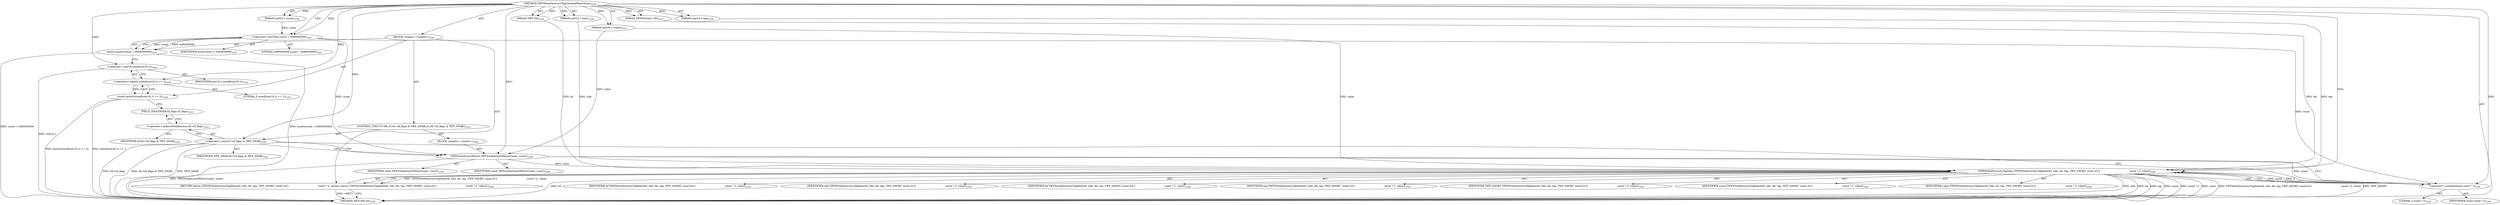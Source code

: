 digraph "TIFFWriteDirectoryTagCheckedShortArray" {  
"69992" [label = <(METHOD,TIFFWriteDirectoryTagCheckedShortArray)<SUB>2236</SUB>> ]
"69993" [label = <(PARAM,TIFF *tif)<SUB>2236</SUB>> ]
"69994" [label = <(PARAM,uint32_t *ndir)<SUB>2236</SUB>> ]
"69995" [label = <(PARAM,TIFFDirEntry *dir)<SUB>2237</SUB>> ]
"69996" [label = <(PARAM,uint16_t tag)<SUB>2238</SUB>> ]
"69997" [label = <(PARAM,uint32_t count)<SUB>2238</SUB>> ]
"69998" [label = <(PARAM,uint16_t *value)<SUB>2239</SUB>> ]
"69999" [label = <(BLOCK,&lt;empty&gt;,&lt;empty&gt;)<SUB>2240</SUB>> ]
"70000" [label = <(assert,assert(count &lt; 0x80000000))<SUB>2241</SUB>> ]
"70001" [label = <(&lt;operator&gt;.lessThan,count &lt; 0x80000000)<SUB>2241</SUB>> ]
"70002" [label = <(IDENTIFIER,count,count &lt; 0x80000000)<SUB>2241</SUB>> ]
"70003" [label = <(LITERAL,0x80000000,count &lt; 0x80000000)<SUB>2241</SUB>> ]
"70004" [label = <(assert,assert(sizeof(uint16_t) == 2))<SUB>2242</SUB>> ]
"70005" [label = <(&lt;operator&gt;.equals,sizeof(uint16_t) == 2)<SUB>2242</SUB>> ]
"70006" [label = <(&lt;operator&gt;.sizeOf,sizeof(uint16_t))<SUB>2242</SUB>> ]
"70007" [label = <(IDENTIFIER,uint16_t,sizeof(uint16_t))<SUB>2242</SUB>> ]
"70008" [label = <(LITERAL,2,sizeof(uint16_t) == 2)<SUB>2242</SUB>> ]
"70009" [label = <(CONTROL_STRUCTURE,if (tif-&gt;tif_flags &amp; TIFF_SWAB),if (tif-&gt;tif_flags &amp; TIFF_SWAB))<SUB>2243</SUB>> ]
"70010" [label = <(&lt;operator&gt;.and,tif-&gt;tif_flags &amp; TIFF_SWAB)<SUB>2243</SUB>> ]
"70011" [label = <(&lt;operator&gt;.indirectFieldAccess,tif-&gt;tif_flags)<SUB>2243</SUB>> ]
"70012" [label = <(IDENTIFIER,tif,tif-&gt;tif_flags &amp; TIFF_SWAB)<SUB>2243</SUB>> ]
"70013" [label = <(FIELD_IDENTIFIER,tif_flags,tif_flags)<SUB>2243</SUB>> ]
"70014" [label = <(IDENTIFIER,TIFF_SWAB,tif-&gt;tif_flags &amp; TIFF_SWAB)<SUB>2243</SUB>> ]
"70015" [label = <(BLOCK,&lt;empty&gt;,&lt;empty&gt;)<SUB>2244</SUB>> ]
"70016" [label = <(TIFFSwabArrayOfShort,TIFFSwabArrayOfShort(value, count))<SUB>2244</SUB>> ]
"70017" [label = <(IDENTIFIER,value,TIFFSwabArrayOfShort(value, count))<SUB>2244</SUB>> ]
"70018" [label = <(IDENTIFIER,count,TIFFSwabArrayOfShort(value, count))<SUB>2244</SUB>> ]
"70019" [label = <(RETURN,return (TIFFWriteDirectoryTagData(tif, ndir, dir, tag, TIFF_SHORT, count,\012                                      count * 2, value));,return (TIFFWriteDirectoryTagData(tif, ndir, dir, tag, TIFF_SHORT, count,\012                                      count * 2, value));)<SUB>2245</SUB>> ]
"70020" [label = <(TIFFWriteDirectoryTagData,TIFFWriteDirectoryTagData(tif, ndir, dir, tag, TIFF_SHORT, count,\012                                      count * 2, value))<SUB>2245</SUB>> ]
"70021" [label = <(IDENTIFIER,tif,TIFFWriteDirectoryTagData(tif, ndir, dir, tag, TIFF_SHORT, count,\012                                      count * 2, value))<SUB>2245</SUB>> ]
"70022" [label = <(IDENTIFIER,ndir,TIFFWriteDirectoryTagData(tif, ndir, dir, tag, TIFF_SHORT, count,\012                                      count * 2, value))<SUB>2245</SUB>> ]
"70023" [label = <(IDENTIFIER,dir,TIFFWriteDirectoryTagData(tif, ndir, dir, tag, TIFF_SHORT, count,\012                                      count * 2, value))<SUB>2245</SUB>> ]
"70024" [label = <(IDENTIFIER,tag,TIFFWriteDirectoryTagData(tif, ndir, dir, tag, TIFF_SHORT, count,\012                                      count * 2, value))<SUB>2245</SUB>> ]
"70025" [label = <(IDENTIFIER,TIFF_SHORT,TIFFWriteDirectoryTagData(tif, ndir, dir, tag, TIFF_SHORT, count,\012                                      count * 2, value))<SUB>2245</SUB>> ]
"70026" [label = <(IDENTIFIER,count,TIFFWriteDirectoryTagData(tif, ndir, dir, tag, TIFF_SHORT, count,\012                                      count * 2, value))<SUB>2245</SUB>> ]
"70027" [label = <(&lt;operator&gt;.multiplication,count * 2)<SUB>2246</SUB>> ]
"70028" [label = <(IDENTIFIER,count,count * 2)<SUB>2246</SUB>> ]
"70029" [label = <(LITERAL,2,count * 2)<SUB>2246</SUB>> ]
"70030" [label = <(IDENTIFIER,value,TIFFWriteDirectoryTagData(tif, ndir, dir, tag, TIFF_SHORT, count,\012                                      count * 2, value))<SUB>2246</SUB>> ]
"70031" [label = <(METHOD_RETURN,int)<SUB>2236</SUB>> ]
  "69992" -> "69993"  [ label = "AST: "] 
  "69992" -> "69994"  [ label = "AST: "] 
  "69992" -> "69995"  [ label = "AST: "] 
  "69992" -> "69996"  [ label = "AST: "] 
  "69992" -> "69997"  [ label = "AST: "] 
  "69992" -> "69998"  [ label = "AST: "] 
  "69992" -> "69999"  [ label = "AST: "] 
  "69992" -> "70031"  [ label = "AST: "] 
  "69999" -> "70000"  [ label = "AST: "] 
  "69999" -> "70004"  [ label = "AST: "] 
  "69999" -> "70009"  [ label = "AST: "] 
  "69999" -> "70019"  [ label = "AST: "] 
  "70000" -> "70001"  [ label = "AST: "] 
  "70001" -> "70002"  [ label = "AST: "] 
  "70001" -> "70003"  [ label = "AST: "] 
  "70004" -> "70005"  [ label = "AST: "] 
  "70005" -> "70006"  [ label = "AST: "] 
  "70005" -> "70008"  [ label = "AST: "] 
  "70006" -> "70007"  [ label = "AST: "] 
  "70009" -> "70010"  [ label = "AST: "] 
  "70009" -> "70015"  [ label = "AST: "] 
  "70010" -> "70011"  [ label = "AST: "] 
  "70010" -> "70014"  [ label = "AST: "] 
  "70011" -> "70012"  [ label = "AST: "] 
  "70011" -> "70013"  [ label = "AST: "] 
  "70015" -> "70016"  [ label = "AST: "] 
  "70016" -> "70017"  [ label = "AST: "] 
  "70016" -> "70018"  [ label = "AST: "] 
  "70019" -> "70020"  [ label = "AST: "] 
  "70020" -> "70021"  [ label = "AST: "] 
  "70020" -> "70022"  [ label = "AST: "] 
  "70020" -> "70023"  [ label = "AST: "] 
  "70020" -> "70024"  [ label = "AST: "] 
  "70020" -> "70025"  [ label = "AST: "] 
  "70020" -> "70026"  [ label = "AST: "] 
  "70020" -> "70027"  [ label = "AST: "] 
  "70020" -> "70030"  [ label = "AST: "] 
  "70027" -> "70028"  [ label = "AST: "] 
  "70027" -> "70029"  [ label = "AST: "] 
  "70000" -> "70006"  [ label = "CFG: "] 
  "70004" -> "70013"  [ label = "CFG: "] 
  "70019" -> "70031"  [ label = "CFG: "] 
  "70001" -> "70000"  [ label = "CFG: "] 
  "70005" -> "70004"  [ label = "CFG: "] 
  "70010" -> "70016"  [ label = "CFG: "] 
  "70010" -> "70027"  [ label = "CFG: "] 
  "70020" -> "70019"  [ label = "CFG: "] 
  "70006" -> "70005"  [ label = "CFG: "] 
  "70011" -> "70010"  [ label = "CFG: "] 
  "70016" -> "70027"  [ label = "CFG: "] 
  "70027" -> "70020"  [ label = "CFG: "] 
  "70013" -> "70011"  [ label = "CFG: "] 
  "69992" -> "70001"  [ label = "CFG: "] 
  "70019" -> "70031"  [ label = "DDG: &lt;RET&gt;"] 
  "70000" -> "70031"  [ label = "DDG: count &lt; 0x80000000"] 
  "70000" -> "70031"  [ label = "DDG: assert(count &lt; 0x80000000)"] 
  "70004" -> "70031"  [ label = "DDG: sizeof(uint16_t) == 2"] 
  "70004" -> "70031"  [ label = "DDG: assert(sizeof(uint16_t) == 2)"] 
  "70010" -> "70031"  [ label = "DDG: tif-&gt;tif_flags"] 
  "70010" -> "70031"  [ label = "DDG: tif-&gt;tif_flags &amp; TIFF_SWAB"] 
  "70016" -> "70031"  [ label = "DDG: TIFFSwabArrayOfShort(value, count)"] 
  "70020" -> "70031"  [ label = "DDG: tif"] 
  "70020" -> "70031"  [ label = "DDG: ndir"] 
  "70020" -> "70031"  [ label = "DDG: dir"] 
  "70020" -> "70031"  [ label = "DDG: tag"] 
  "70020" -> "70031"  [ label = "DDG: count"] 
  "70020" -> "70031"  [ label = "DDG: count * 2"] 
  "70020" -> "70031"  [ label = "DDG: value"] 
  "70020" -> "70031"  [ label = "DDG: TIFFWriteDirectoryTagData(tif, ndir, dir, tag, TIFF_SHORT, count,\012                                      count * 2, value)"] 
  "70006" -> "70031"  [ label = "DDG: uint16_t"] 
  "70010" -> "70031"  [ label = "DDG: TIFF_SWAB"] 
  "70020" -> "70031"  [ label = "DDG: TIFF_SHORT"] 
  "69992" -> "69993"  [ label = "DDG: "] 
  "69992" -> "69994"  [ label = "DDG: "] 
  "69992" -> "69995"  [ label = "DDG: "] 
  "69992" -> "69996"  [ label = "DDG: "] 
  "69992" -> "69997"  [ label = "DDG: "] 
  "69992" -> "69998"  [ label = "DDG: "] 
  "70020" -> "70019"  [ label = "DDG: TIFFWriteDirectoryTagData(tif, ndir, dir, tag, TIFF_SHORT, count,\012                                      count * 2, value)"] 
  "70001" -> "70000"  [ label = "DDG: count"] 
  "70001" -> "70000"  [ label = "DDG: 0x80000000"] 
  "70005" -> "70004"  [ label = "DDG: 2"] 
  "69997" -> "70001"  [ label = "DDG: count"] 
  "69992" -> "70001"  [ label = "DDG: "] 
  "69992" -> "70005"  [ label = "DDG: "] 
  "69992" -> "70010"  [ label = "DDG: "] 
  "69993" -> "70020"  [ label = "DDG: tif"] 
  "69992" -> "70020"  [ label = "DDG: "] 
  "69994" -> "70020"  [ label = "DDG: ndir"] 
  "69995" -> "70020"  [ label = "DDG: dir"] 
  "69996" -> "70020"  [ label = "DDG: tag"] 
  "70027" -> "70020"  [ label = "DDG: count"] 
  "70027" -> "70020"  [ label = "DDG: 2"] 
  "70016" -> "70020"  [ label = "DDG: value"] 
  "69998" -> "70020"  [ label = "DDG: value"] 
  "69992" -> "70006"  [ label = "DDG: "] 
  "69998" -> "70016"  [ label = "DDG: value"] 
  "69992" -> "70016"  [ label = "DDG: "] 
  "70001" -> "70016"  [ label = "DDG: count"] 
  "70001" -> "70027"  [ label = "DDG: count"] 
  "70016" -> "70027"  [ label = "DDG: count"] 
  "69992" -> "70027"  [ label = "DDG: "] 
  "70010" -> "70016"  [ label = "CDG: "] 
}
